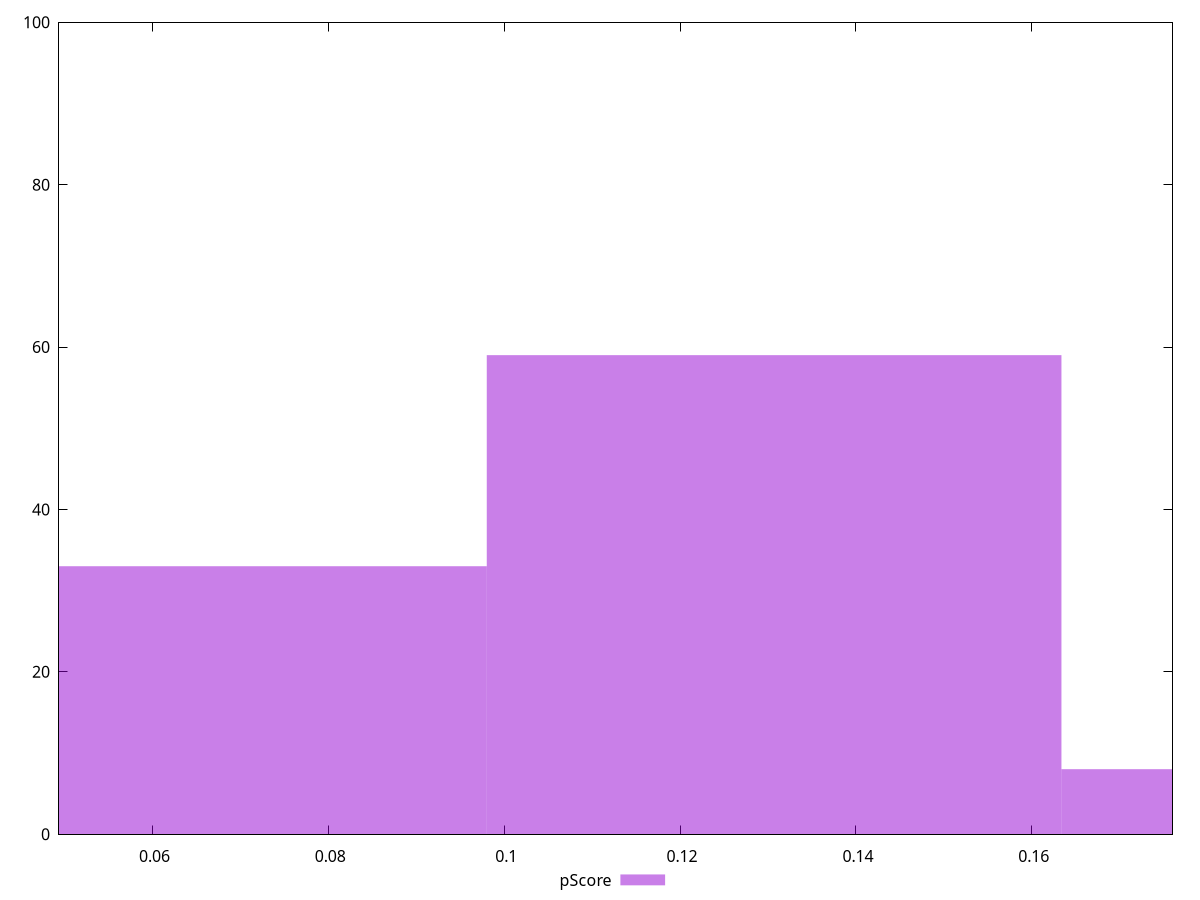 reset

$pScore <<EOF
0.06534603322617942 33
0.13069206645235884 59
0.19603809967853825 8
EOF

set key outside below
set boxwidth 0.06534603322617942
set xrange [0.049377286917095586:0.17599373828912168]
set yrange [0:100]
set trange [0:100]
set style fill transparent solid 0.5 noborder
set terminal svg size 640, 490 enhanced background rgb 'white'
set output "report_00025_2021-02-22T21:38:55.199Z/interactive/samples/pages/pScore/histogram.svg"

plot $pScore title "pScore" with boxes

reset
